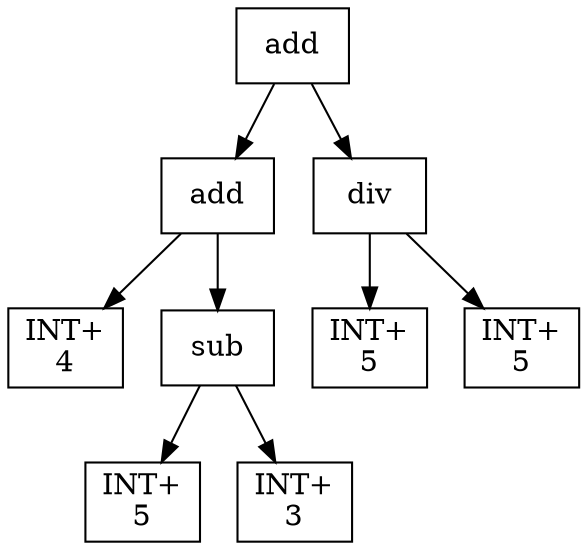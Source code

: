 digraph expr {
  node [shape=box];
  n1 [label="add"];
  n2 [label="add"];
  n3 [label="INT+\n4"];
  n4 [label="sub"];
  n5 [label="INT+\n5"];
  n6 [label="INT+\n3"];
  n4 -> n5;
  n4 -> n6;
  n2 -> n3;
  n2 -> n4;
  n7 [label="div"];
  n8 [label="INT+\n5"];
  n9 [label="INT+\n5"];
  n7 -> n8;
  n7 -> n9;
  n1 -> n2;
  n1 -> n7;
}